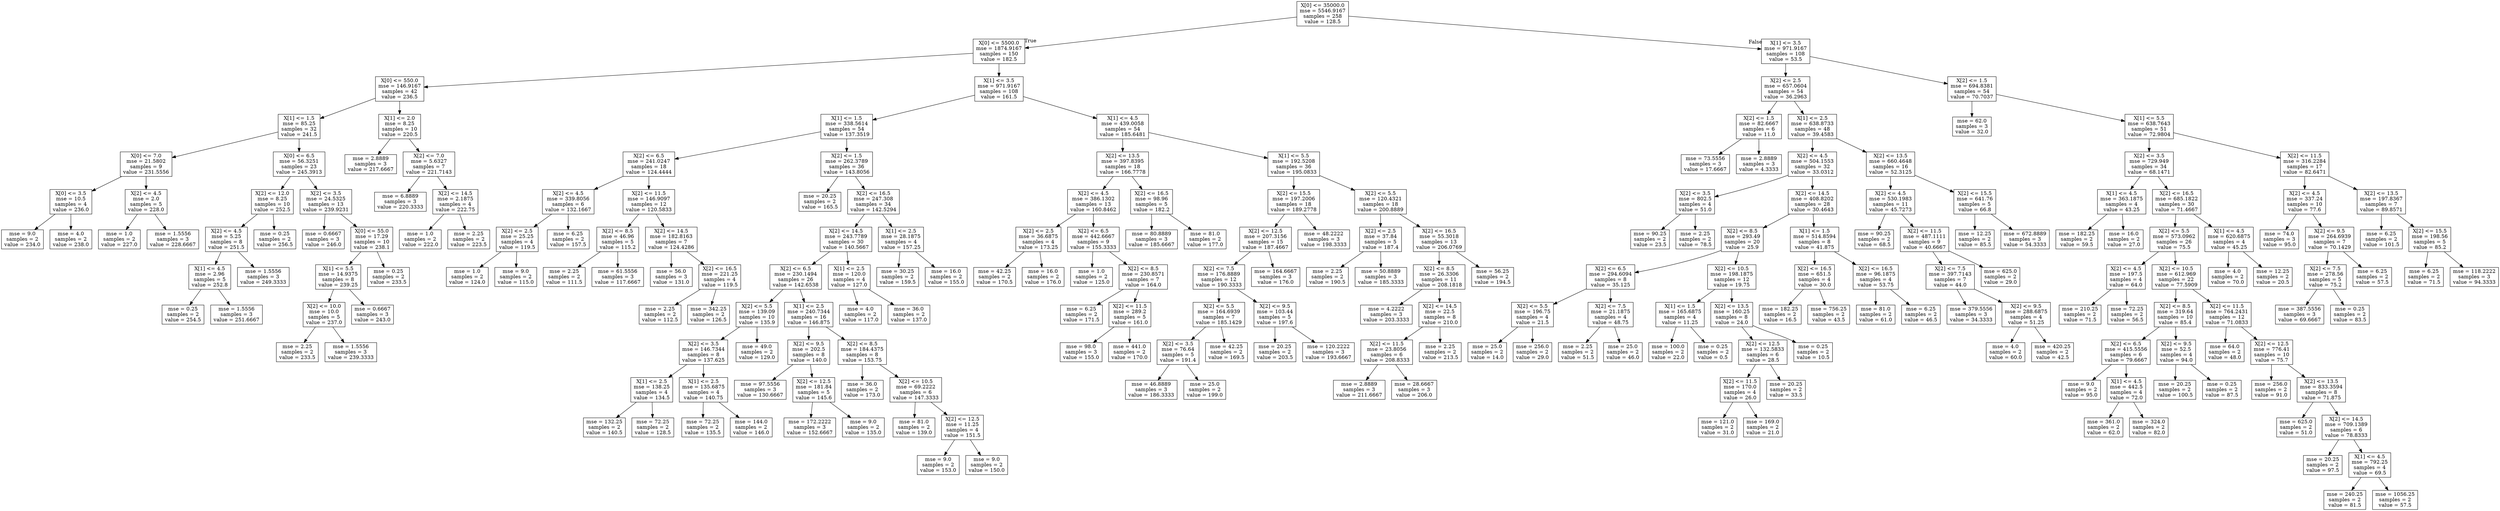 digraph Tree {
node [shape=box] ;
0 [label="X[0] <= 35000.0\nmse = 5546.9167\nsamples = 258\nvalue = 128.5"] ;
1 [label="X[0] <= 5500.0\nmse = 1874.9167\nsamples = 150\nvalue = 182.5"] ;
0 -> 1 [labeldistance=2.5, labelangle=45, headlabel="True"] ;
2 [label="X[0] <= 550.0\nmse = 146.9167\nsamples = 42\nvalue = 236.5"] ;
1 -> 2 ;
3 [label="X[1] <= 1.5\nmse = 85.25\nsamples = 32\nvalue = 241.5"] ;
2 -> 3 ;
4 [label="X[0] <= 7.0\nmse = 21.5802\nsamples = 9\nvalue = 231.5556"] ;
3 -> 4 ;
5 [label="X[0] <= 3.5\nmse = 10.5\nsamples = 4\nvalue = 236.0"] ;
4 -> 5 ;
6 [label="mse = 9.0\nsamples = 2\nvalue = 234.0"] ;
5 -> 6 ;
7 [label="mse = 4.0\nsamples = 2\nvalue = 238.0"] ;
5 -> 7 ;
8 [label="X[2] <= 4.5\nmse = 2.0\nsamples = 5\nvalue = 228.0"] ;
4 -> 8 ;
9 [label="mse = 1.0\nsamples = 2\nvalue = 227.0"] ;
8 -> 9 ;
10 [label="mse = 1.5556\nsamples = 3\nvalue = 228.6667"] ;
8 -> 10 ;
11 [label="X[0] <= 6.5\nmse = 56.3251\nsamples = 23\nvalue = 245.3913"] ;
3 -> 11 ;
12 [label="X[2] <= 12.0\nmse = 8.25\nsamples = 10\nvalue = 252.5"] ;
11 -> 12 ;
13 [label="X[2] <= 4.5\nmse = 5.25\nsamples = 8\nvalue = 251.5"] ;
12 -> 13 ;
14 [label="X[1] <= 4.5\nmse = 2.96\nsamples = 5\nvalue = 252.8"] ;
13 -> 14 ;
15 [label="mse = 0.25\nsamples = 2\nvalue = 254.5"] ;
14 -> 15 ;
16 [label="mse = 1.5556\nsamples = 3\nvalue = 251.6667"] ;
14 -> 16 ;
17 [label="mse = 1.5556\nsamples = 3\nvalue = 249.3333"] ;
13 -> 17 ;
18 [label="mse = 0.25\nsamples = 2\nvalue = 256.5"] ;
12 -> 18 ;
19 [label="X[2] <= 3.5\nmse = 24.5325\nsamples = 13\nvalue = 239.9231"] ;
11 -> 19 ;
20 [label="mse = 0.6667\nsamples = 3\nvalue = 246.0"] ;
19 -> 20 ;
21 [label="X[0] <= 55.0\nmse = 17.29\nsamples = 10\nvalue = 238.1"] ;
19 -> 21 ;
22 [label="X[1] <= 5.5\nmse = 14.9375\nsamples = 8\nvalue = 239.25"] ;
21 -> 22 ;
23 [label="X[2] <= 10.0\nmse = 10.0\nsamples = 5\nvalue = 237.0"] ;
22 -> 23 ;
24 [label="mse = 2.25\nsamples = 2\nvalue = 233.5"] ;
23 -> 24 ;
25 [label="mse = 1.5556\nsamples = 3\nvalue = 239.3333"] ;
23 -> 25 ;
26 [label="mse = 0.6667\nsamples = 3\nvalue = 243.0"] ;
22 -> 26 ;
27 [label="mse = 0.25\nsamples = 2\nvalue = 233.5"] ;
21 -> 27 ;
28 [label="X[1] <= 2.0\nmse = 8.25\nsamples = 10\nvalue = 220.5"] ;
2 -> 28 ;
29 [label="mse = 2.8889\nsamples = 3\nvalue = 217.6667"] ;
28 -> 29 ;
30 [label="X[2] <= 7.0\nmse = 5.6327\nsamples = 7\nvalue = 221.7143"] ;
28 -> 30 ;
31 [label="mse = 6.8889\nsamples = 3\nvalue = 220.3333"] ;
30 -> 31 ;
32 [label="X[2] <= 14.5\nmse = 2.1875\nsamples = 4\nvalue = 222.75"] ;
30 -> 32 ;
33 [label="mse = 1.0\nsamples = 2\nvalue = 222.0"] ;
32 -> 33 ;
34 [label="mse = 2.25\nsamples = 2\nvalue = 223.5"] ;
32 -> 34 ;
35 [label="X[1] <= 3.5\nmse = 971.9167\nsamples = 108\nvalue = 161.5"] ;
1 -> 35 ;
36 [label="X[1] <= 1.5\nmse = 338.5614\nsamples = 54\nvalue = 137.3519"] ;
35 -> 36 ;
37 [label="X[2] <= 6.5\nmse = 241.0247\nsamples = 18\nvalue = 124.4444"] ;
36 -> 37 ;
38 [label="X[2] <= 4.5\nmse = 339.8056\nsamples = 6\nvalue = 132.1667"] ;
37 -> 38 ;
39 [label="X[2] <= 2.5\nmse = 25.25\nsamples = 4\nvalue = 119.5"] ;
38 -> 39 ;
40 [label="mse = 1.0\nsamples = 2\nvalue = 124.0"] ;
39 -> 40 ;
41 [label="mse = 9.0\nsamples = 2\nvalue = 115.0"] ;
39 -> 41 ;
42 [label="mse = 6.25\nsamples = 2\nvalue = 157.5"] ;
38 -> 42 ;
43 [label="X[2] <= 11.5\nmse = 146.9097\nsamples = 12\nvalue = 120.5833"] ;
37 -> 43 ;
44 [label="X[2] <= 8.5\nmse = 46.96\nsamples = 5\nvalue = 115.2"] ;
43 -> 44 ;
45 [label="mse = 2.25\nsamples = 2\nvalue = 111.5"] ;
44 -> 45 ;
46 [label="mse = 61.5556\nsamples = 3\nvalue = 117.6667"] ;
44 -> 46 ;
47 [label="X[2] <= 14.5\nmse = 182.8163\nsamples = 7\nvalue = 124.4286"] ;
43 -> 47 ;
48 [label="mse = 56.0\nsamples = 3\nvalue = 131.0"] ;
47 -> 48 ;
49 [label="X[2] <= 16.5\nmse = 221.25\nsamples = 4\nvalue = 119.5"] ;
47 -> 49 ;
50 [label="mse = 2.25\nsamples = 2\nvalue = 112.5"] ;
49 -> 50 ;
51 [label="mse = 342.25\nsamples = 2\nvalue = 126.5"] ;
49 -> 51 ;
52 [label="X[2] <= 1.5\nmse = 262.3789\nsamples = 36\nvalue = 143.8056"] ;
36 -> 52 ;
53 [label="mse = 20.25\nsamples = 2\nvalue = 165.5"] ;
52 -> 53 ;
54 [label="X[2] <= 16.5\nmse = 247.308\nsamples = 34\nvalue = 142.5294"] ;
52 -> 54 ;
55 [label="X[2] <= 14.5\nmse = 243.7789\nsamples = 30\nvalue = 140.5667"] ;
54 -> 55 ;
56 [label="X[2] <= 6.5\nmse = 230.1494\nsamples = 26\nvalue = 142.6538"] ;
55 -> 56 ;
57 [label="X[2] <= 5.5\nmse = 139.09\nsamples = 10\nvalue = 135.9"] ;
56 -> 57 ;
58 [label="X[2] <= 3.5\nmse = 146.7344\nsamples = 8\nvalue = 137.625"] ;
57 -> 58 ;
59 [label="X[1] <= 2.5\nmse = 138.25\nsamples = 4\nvalue = 134.5"] ;
58 -> 59 ;
60 [label="mse = 132.25\nsamples = 2\nvalue = 140.5"] ;
59 -> 60 ;
61 [label="mse = 72.25\nsamples = 2\nvalue = 128.5"] ;
59 -> 61 ;
62 [label="X[1] <= 2.5\nmse = 135.6875\nsamples = 4\nvalue = 140.75"] ;
58 -> 62 ;
63 [label="mse = 72.25\nsamples = 2\nvalue = 135.5"] ;
62 -> 63 ;
64 [label="mse = 144.0\nsamples = 2\nvalue = 146.0"] ;
62 -> 64 ;
65 [label="mse = 49.0\nsamples = 2\nvalue = 129.0"] ;
57 -> 65 ;
66 [label="X[1] <= 2.5\nmse = 240.7344\nsamples = 16\nvalue = 146.875"] ;
56 -> 66 ;
67 [label="X[2] <= 9.5\nmse = 202.5\nsamples = 8\nvalue = 140.0"] ;
66 -> 67 ;
68 [label="mse = 97.5556\nsamples = 3\nvalue = 130.6667"] ;
67 -> 68 ;
69 [label="X[2] <= 12.5\nmse = 181.84\nsamples = 5\nvalue = 145.6"] ;
67 -> 69 ;
70 [label="mse = 172.2222\nsamples = 3\nvalue = 152.6667"] ;
69 -> 70 ;
71 [label="mse = 9.0\nsamples = 2\nvalue = 135.0"] ;
69 -> 71 ;
72 [label="X[2] <= 8.5\nmse = 184.4375\nsamples = 8\nvalue = 153.75"] ;
66 -> 72 ;
73 [label="mse = 36.0\nsamples = 2\nvalue = 173.0"] ;
72 -> 73 ;
74 [label="X[2] <= 10.5\nmse = 69.2222\nsamples = 6\nvalue = 147.3333"] ;
72 -> 74 ;
75 [label="mse = 81.0\nsamples = 2\nvalue = 139.0"] ;
74 -> 75 ;
76 [label="X[2] <= 12.5\nmse = 11.25\nsamples = 4\nvalue = 151.5"] ;
74 -> 76 ;
77 [label="mse = 9.0\nsamples = 2\nvalue = 153.0"] ;
76 -> 77 ;
78 [label="mse = 9.0\nsamples = 2\nvalue = 150.0"] ;
76 -> 78 ;
79 [label="X[1] <= 2.5\nmse = 120.0\nsamples = 4\nvalue = 127.0"] ;
55 -> 79 ;
80 [label="mse = 4.0\nsamples = 2\nvalue = 117.0"] ;
79 -> 80 ;
81 [label="mse = 36.0\nsamples = 2\nvalue = 137.0"] ;
79 -> 81 ;
82 [label="X[1] <= 2.5\nmse = 28.1875\nsamples = 4\nvalue = 157.25"] ;
54 -> 82 ;
83 [label="mse = 30.25\nsamples = 2\nvalue = 159.5"] ;
82 -> 83 ;
84 [label="mse = 16.0\nsamples = 2\nvalue = 155.0"] ;
82 -> 84 ;
85 [label="X[1] <= 4.5\nmse = 439.0058\nsamples = 54\nvalue = 185.6481"] ;
35 -> 85 ;
86 [label="X[2] <= 13.5\nmse = 397.8395\nsamples = 18\nvalue = 166.7778"] ;
85 -> 86 ;
87 [label="X[2] <= 4.5\nmse = 386.1302\nsamples = 13\nvalue = 160.8462"] ;
86 -> 87 ;
88 [label="X[2] <= 2.5\nmse = 36.6875\nsamples = 4\nvalue = 173.25"] ;
87 -> 88 ;
89 [label="mse = 42.25\nsamples = 2\nvalue = 170.5"] ;
88 -> 89 ;
90 [label="mse = 16.0\nsamples = 2\nvalue = 176.0"] ;
88 -> 90 ;
91 [label="X[2] <= 6.5\nmse = 442.6667\nsamples = 9\nvalue = 155.3333"] ;
87 -> 91 ;
92 [label="mse = 1.0\nsamples = 2\nvalue = 125.0"] ;
91 -> 92 ;
93 [label="X[2] <= 8.5\nmse = 230.8571\nsamples = 7\nvalue = 164.0"] ;
91 -> 93 ;
94 [label="mse = 6.25\nsamples = 2\nvalue = 171.5"] ;
93 -> 94 ;
95 [label="X[2] <= 11.5\nmse = 289.2\nsamples = 5\nvalue = 161.0"] ;
93 -> 95 ;
96 [label="mse = 98.0\nsamples = 3\nvalue = 155.0"] ;
95 -> 96 ;
97 [label="mse = 441.0\nsamples = 2\nvalue = 170.0"] ;
95 -> 97 ;
98 [label="X[2] <= 16.5\nmse = 98.96\nsamples = 5\nvalue = 182.2"] ;
86 -> 98 ;
99 [label="mse = 80.8889\nsamples = 3\nvalue = 185.6667"] ;
98 -> 99 ;
100 [label="mse = 81.0\nsamples = 2\nvalue = 177.0"] ;
98 -> 100 ;
101 [label="X[1] <= 5.5\nmse = 192.5208\nsamples = 36\nvalue = 195.0833"] ;
85 -> 101 ;
102 [label="X[2] <= 15.5\nmse = 197.2006\nsamples = 18\nvalue = 189.2778"] ;
101 -> 102 ;
103 [label="X[2] <= 12.5\nmse = 207.3156\nsamples = 15\nvalue = 187.4667"] ;
102 -> 103 ;
104 [label="X[2] <= 7.5\nmse = 176.8889\nsamples = 12\nvalue = 190.3333"] ;
103 -> 104 ;
105 [label="X[2] <= 5.5\nmse = 164.6939\nsamples = 7\nvalue = 185.1429"] ;
104 -> 105 ;
106 [label="X[2] <= 3.5\nmse = 76.64\nsamples = 5\nvalue = 191.4"] ;
105 -> 106 ;
107 [label="mse = 46.8889\nsamples = 3\nvalue = 186.3333"] ;
106 -> 107 ;
108 [label="mse = 25.0\nsamples = 2\nvalue = 199.0"] ;
106 -> 108 ;
109 [label="mse = 42.25\nsamples = 2\nvalue = 169.5"] ;
105 -> 109 ;
110 [label="X[2] <= 9.5\nmse = 103.44\nsamples = 5\nvalue = 197.6"] ;
104 -> 110 ;
111 [label="mse = 20.25\nsamples = 2\nvalue = 203.5"] ;
110 -> 111 ;
112 [label="mse = 120.2222\nsamples = 3\nvalue = 193.6667"] ;
110 -> 112 ;
113 [label="mse = 164.6667\nsamples = 3\nvalue = 176.0"] ;
103 -> 113 ;
114 [label="mse = 48.2222\nsamples = 3\nvalue = 198.3333"] ;
102 -> 114 ;
115 [label="X[2] <= 5.5\nmse = 120.4321\nsamples = 18\nvalue = 200.8889"] ;
101 -> 115 ;
116 [label="X[2] <= 2.5\nmse = 37.84\nsamples = 5\nvalue = 187.4"] ;
115 -> 116 ;
117 [label="mse = 2.25\nsamples = 2\nvalue = 190.5"] ;
116 -> 117 ;
118 [label="mse = 50.8889\nsamples = 3\nvalue = 185.3333"] ;
116 -> 118 ;
119 [label="X[2] <= 16.5\nmse = 55.3018\nsamples = 13\nvalue = 206.0769"] ;
115 -> 119 ;
120 [label="X[2] <= 8.5\nmse = 26.3306\nsamples = 11\nvalue = 208.1818"] ;
119 -> 120 ;
121 [label="mse = 4.2222\nsamples = 3\nvalue = 203.3333"] ;
120 -> 121 ;
122 [label="X[2] <= 14.5\nmse = 22.5\nsamples = 8\nvalue = 210.0"] ;
120 -> 122 ;
123 [label="X[2] <= 11.5\nmse = 23.8056\nsamples = 6\nvalue = 208.8333"] ;
122 -> 123 ;
124 [label="mse = 2.8889\nsamples = 3\nvalue = 211.6667"] ;
123 -> 124 ;
125 [label="mse = 28.6667\nsamples = 3\nvalue = 206.0"] ;
123 -> 125 ;
126 [label="mse = 2.25\nsamples = 2\nvalue = 213.5"] ;
122 -> 126 ;
127 [label="mse = 56.25\nsamples = 2\nvalue = 194.5"] ;
119 -> 127 ;
128 [label="X[1] <= 3.5\nmse = 971.9167\nsamples = 108\nvalue = 53.5"] ;
0 -> 128 [labeldistance=2.5, labelangle=-45, headlabel="False"] ;
129 [label="X[2] <= 2.5\nmse = 657.0604\nsamples = 54\nvalue = 36.2963"] ;
128 -> 129 ;
130 [label="X[2] <= 1.5\nmse = 82.6667\nsamples = 6\nvalue = 11.0"] ;
129 -> 130 ;
131 [label="mse = 73.5556\nsamples = 3\nvalue = 17.6667"] ;
130 -> 131 ;
132 [label="mse = 2.8889\nsamples = 3\nvalue = 4.3333"] ;
130 -> 132 ;
133 [label="X[1] <= 2.5\nmse = 638.8733\nsamples = 48\nvalue = 39.4583"] ;
129 -> 133 ;
134 [label="X[2] <= 4.5\nmse = 504.1553\nsamples = 32\nvalue = 33.0312"] ;
133 -> 134 ;
135 [label="X[2] <= 3.5\nmse = 802.5\nsamples = 4\nvalue = 51.0"] ;
134 -> 135 ;
136 [label="mse = 90.25\nsamples = 2\nvalue = 23.5"] ;
135 -> 136 ;
137 [label="mse = 2.25\nsamples = 2\nvalue = 78.5"] ;
135 -> 137 ;
138 [label="X[2] <= 14.5\nmse = 408.8202\nsamples = 28\nvalue = 30.4643"] ;
134 -> 138 ;
139 [label="X[2] <= 8.5\nmse = 293.49\nsamples = 20\nvalue = 25.9"] ;
138 -> 139 ;
140 [label="X[2] <= 6.5\nmse = 294.6094\nsamples = 8\nvalue = 35.125"] ;
139 -> 140 ;
141 [label="X[2] <= 5.5\nmse = 196.75\nsamples = 4\nvalue = 21.5"] ;
140 -> 141 ;
142 [label="mse = 25.0\nsamples = 2\nvalue = 14.0"] ;
141 -> 142 ;
143 [label="mse = 256.0\nsamples = 2\nvalue = 29.0"] ;
141 -> 143 ;
144 [label="X[2] <= 7.5\nmse = 21.1875\nsamples = 4\nvalue = 48.75"] ;
140 -> 144 ;
145 [label="mse = 2.25\nsamples = 2\nvalue = 51.5"] ;
144 -> 145 ;
146 [label="mse = 25.0\nsamples = 2\nvalue = 46.0"] ;
144 -> 146 ;
147 [label="X[2] <= 10.5\nmse = 198.1875\nsamples = 12\nvalue = 19.75"] ;
139 -> 147 ;
148 [label="X[1] <= 1.5\nmse = 165.6875\nsamples = 4\nvalue = 11.25"] ;
147 -> 148 ;
149 [label="mse = 100.0\nsamples = 2\nvalue = 22.0"] ;
148 -> 149 ;
150 [label="mse = 0.25\nsamples = 2\nvalue = 0.5"] ;
148 -> 150 ;
151 [label="X[2] <= 13.5\nmse = 160.25\nsamples = 8\nvalue = 24.0"] ;
147 -> 151 ;
152 [label="X[2] <= 12.5\nmse = 132.5833\nsamples = 6\nvalue = 28.5"] ;
151 -> 152 ;
153 [label="X[2] <= 11.5\nmse = 170.0\nsamples = 4\nvalue = 26.0"] ;
152 -> 153 ;
154 [label="mse = 121.0\nsamples = 2\nvalue = 31.0"] ;
153 -> 154 ;
155 [label="mse = 169.0\nsamples = 2\nvalue = 21.0"] ;
153 -> 155 ;
156 [label="mse = 20.25\nsamples = 2\nvalue = 33.5"] ;
152 -> 156 ;
157 [label="mse = 0.25\nsamples = 2\nvalue = 10.5"] ;
151 -> 157 ;
158 [label="X[1] <= 1.5\nmse = 514.8594\nsamples = 8\nvalue = 41.875"] ;
138 -> 158 ;
159 [label="X[2] <= 16.5\nmse = 651.5\nsamples = 4\nvalue = 30.0"] ;
158 -> 159 ;
160 [label="mse = 182.25\nsamples = 2\nvalue = 16.5"] ;
159 -> 160 ;
161 [label="mse = 756.25\nsamples = 2\nvalue = 43.5"] ;
159 -> 161 ;
162 [label="X[2] <= 16.5\nmse = 96.1875\nsamples = 4\nvalue = 53.75"] ;
158 -> 162 ;
163 [label="mse = 81.0\nsamples = 2\nvalue = 61.0"] ;
162 -> 163 ;
164 [label="mse = 6.25\nsamples = 2\nvalue = 46.5"] ;
162 -> 164 ;
165 [label="X[2] <= 13.5\nmse = 660.4648\nsamples = 16\nvalue = 52.3125"] ;
133 -> 165 ;
166 [label="X[2] <= 4.5\nmse = 530.1983\nsamples = 11\nvalue = 45.7273"] ;
165 -> 166 ;
167 [label="mse = 90.25\nsamples = 2\nvalue = 68.5"] ;
166 -> 167 ;
168 [label="X[2] <= 11.5\nmse = 487.1111\nsamples = 9\nvalue = 40.6667"] ;
166 -> 168 ;
169 [label="X[2] <= 7.5\nmse = 397.7143\nsamples = 7\nvalue = 44.0"] ;
168 -> 169 ;
170 [label="mse = 379.5556\nsamples = 3\nvalue = 34.3333"] ;
169 -> 170 ;
171 [label="X[2] <= 9.5\nmse = 288.6875\nsamples = 4\nvalue = 51.25"] ;
169 -> 171 ;
172 [label="mse = 4.0\nsamples = 2\nvalue = 60.0"] ;
171 -> 172 ;
173 [label="mse = 420.25\nsamples = 2\nvalue = 42.5"] ;
171 -> 173 ;
174 [label="mse = 625.0\nsamples = 2\nvalue = 29.0"] ;
168 -> 174 ;
175 [label="X[2] <= 15.5\nmse = 641.76\nsamples = 5\nvalue = 66.8"] ;
165 -> 175 ;
176 [label="mse = 12.25\nsamples = 2\nvalue = 85.5"] ;
175 -> 176 ;
177 [label="mse = 672.8889\nsamples = 3\nvalue = 54.3333"] ;
175 -> 177 ;
178 [label="X[2] <= 1.5\nmse = 694.8381\nsamples = 54\nvalue = 70.7037"] ;
128 -> 178 ;
179 [label="mse = 62.0\nsamples = 3\nvalue = 32.0"] ;
178 -> 179 ;
180 [label="X[1] <= 5.5\nmse = 638.7643\nsamples = 51\nvalue = 72.9804"] ;
178 -> 180 ;
181 [label="X[2] <= 3.5\nmse = 729.949\nsamples = 34\nvalue = 68.1471"] ;
180 -> 181 ;
182 [label="X[1] <= 4.5\nmse = 363.1875\nsamples = 4\nvalue = 43.25"] ;
181 -> 182 ;
183 [label="mse = 182.25\nsamples = 2\nvalue = 59.5"] ;
182 -> 183 ;
184 [label="mse = 16.0\nsamples = 2\nvalue = 27.0"] ;
182 -> 184 ;
185 [label="X[2] <= 16.5\nmse = 685.1822\nsamples = 30\nvalue = 71.4667"] ;
181 -> 185 ;
186 [label="X[2] <= 5.5\nmse = 573.0962\nsamples = 26\nvalue = 75.5"] ;
185 -> 186 ;
187 [label="X[2] <= 4.5\nmse = 197.5\nsamples = 4\nvalue = 64.0"] ;
186 -> 187 ;
188 [label="mse = 210.25\nsamples = 2\nvalue = 71.5"] ;
187 -> 188 ;
189 [label="mse = 72.25\nsamples = 2\nvalue = 56.5"] ;
187 -> 189 ;
190 [label="X[2] <= 10.5\nmse = 612.969\nsamples = 22\nvalue = 77.5909"] ;
186 -> 190 ;
191 [label="X[2] <= 8.5\nmse = 319.64\nsamples = 10\nvalue = 85.4"] ;
190 -> 191 ;
192 [label="X[2] <= 6.5\nmse = 415.5556\nsamples = 6\nvalue = 79.6667"] ;
191 -> 192 ;
193 [label="mse = 9.0\nsamples = 2\nvalue = 95.0"] ;
192 -> 193 ;
194 [label="X[1] <= 4.5\nmse = 442.5\nsamples = 4\nvalue = 72.0"] ;
192 -> 194 ;
195 [label="mse = 361.0\nsamples = 2\nvalue = 62.0"] ;
194 -> 195 ;
196 [label="mse = 324.0\nsamples = 2\nvalue = 82.0"] ;
194 -> 196 ;
197 [label="X[2] <= 9.5\nmse = 52.5\nsamples = 4\nvalue = 94.0"] ;
191 -> 197 ;
198 [label="mse = 20.25\nsamples = 2\nvalue = 100.5"] ;
197 -> 198 ;
199 [label="mse = 0.25\nsamples = 2\nvalue = 87.5"] ;
197 -> 199 ;
200 [label="X[2] <= 11.5\nmse = 764.2431\nsamples = 12\nvalue = 71.0833"] ;
190 -> 200 ;
201 [label="mse = 64.0\nsamples = 2\nvalue = 48.0"] ;
200 -> 201 ;
202 [label="X[2] <= 12.5\nmse = 776.41\nsamples = 10\nvalue = 75.7"] ;
200 -> 202 ;
203 [label="mse = 256.0\nsamples = 2\nvalue = 91.0"] ;
202 -> 203 ;
204 [label="X[2] <= 13.5\nmse = 833.3594\nsamples = 8\nvalue = 71.875"] ;
202 -> 204 ;
205 [label="mse = 625.0\nsamples = 2\nvalue = 51.0"] ;
204 -> 205 ;
206 [label="X[2] <= 14.5\nmse = 709.1389\nsamples = 6\nvalue = 78.8333"] ;
204 -> 206 ;
207 [label="mse = 20.25\nsamples = 2\nvalue = 97.5"] ;
206 -> 207 ;
208 [label="X[1] <= 4.5\nmse = 792.25\nsamples = 4\nvalue = 69.5"] ;
206 -> 208 ;
209 [label="mse = 240.25\nsamples = 2\nvalue = 81.5"] ;
208 -> 209 ;
210 [label="mse = 1056.25\nsamples = 2\nvalue = 57.5"] ;
208 -> 210 ;
211 [label="X[1] <= 4.5\nmse = 620.6875\nsamples = 4\nvalue = 45.25"] ;
185 -> 211 ;
212 [label="mse = 4.0\nsamples = 2\nvalue = 70.0"] ;
211 -> 212 ;
213 [label="mse = 12.25\nsamples = 2\nvalue = 20.5"] ;
211 -> 213 ;
214 [label="X[2] <= 11.5\nmse = 316.2284\nsamples = 17\nvalue = 82.6471"] ;
180 -> 214 ;
215 [label="X[2] <= 4.5\nmse = 337.24\nsamples = 10\nvalue = 77.6"] ;
214 -> 215 ;
216 [label="mse = 74.0\nsamples = 3\nvalue = 95.0"] ;
215 -> 216 ;
217 [label="X[2] <= 9.5\nmse = 264.6939\nsamples = 7\nvalue = 70.1429"] ;
215 -> 217 ;
218 [label="X[2] <= 7.5\nmse = 278.56\nsamples = 5\nvalue = 75.2"] ;
217 -> 218 ;
219 [label="mse = 387.5556\nsamples = 3\nvalue = 69.6667"] ;
218 -> 219 ;
220 [label="mse = 0.25\nsamples = 2\nvalue = 83.5"] ;
218 -> 220 ;
221 [label="mse = 6.25\nsamples = 2\nvalue = 57.5"] ;
217 -> 221 ;
222 [label="X[2] <= 13.5\nmse = 197.8367\nsamples = 7\nvalue = 89.8571"] ;
214 -> 222 ;
223 [label="mse = 6.25\nsamples = 2\nvalue = 101.5"] ;
222 -> 223 ;
224 [label="X[2] <= 15.5\nmse = 198.56\nsamples = 5\nvalue = 85.2"] ;
222 -> 224 ;
225 [label="mse = 6.25\nsamples = 2\nvalue = 71.5"] ;
224 -> 225 ;
226 [label="mse = 118.2222\nsamples = 3\nvalue = 94.3333"] ;
224 -> 226 ;
}